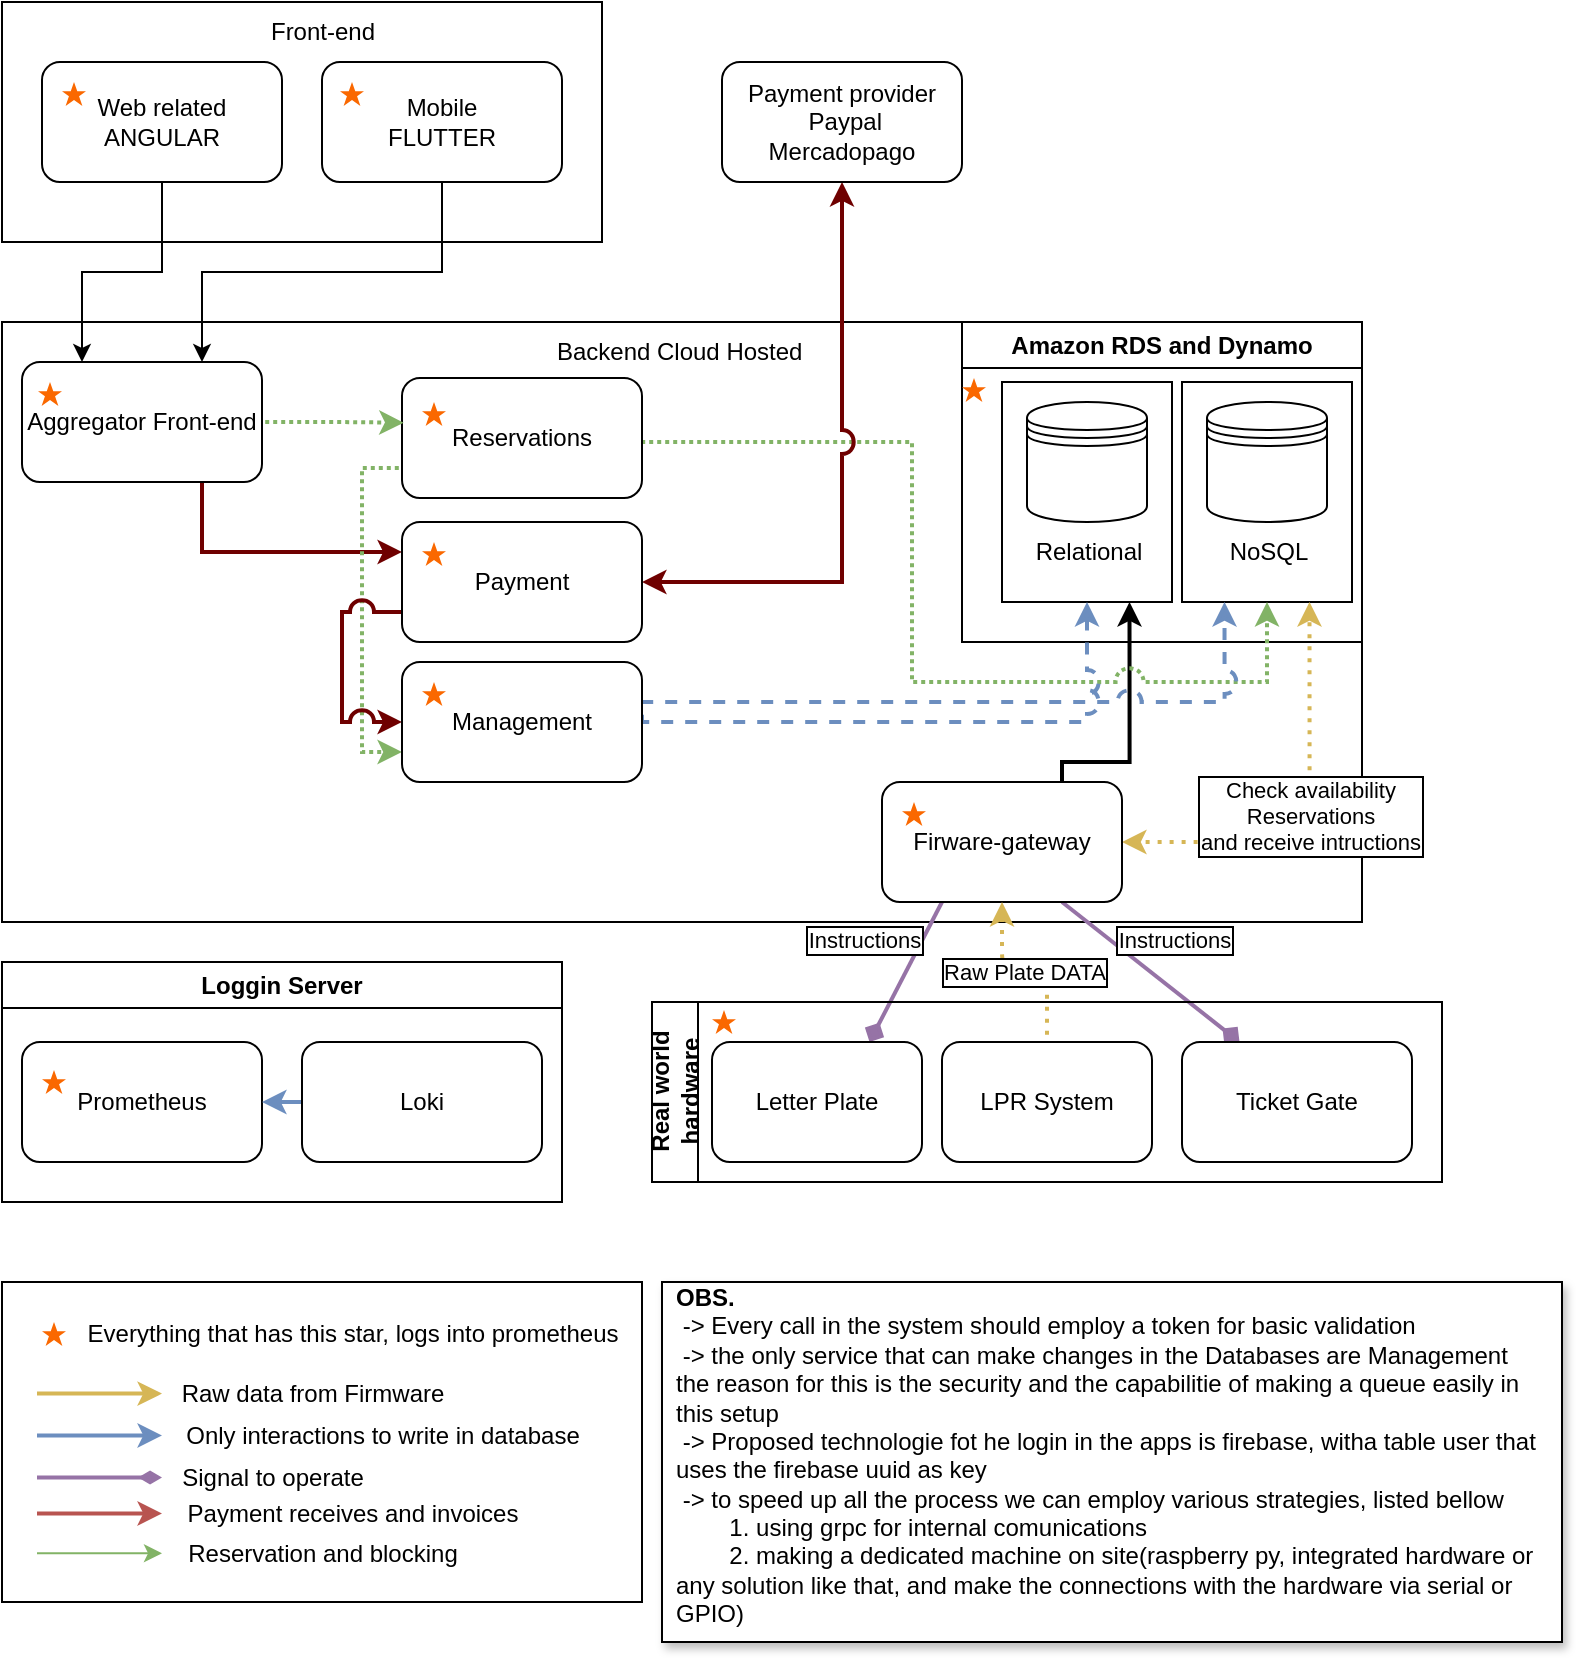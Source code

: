 <mxfile version="22.1.7" type="github">
  <diagram name="Page-1" id="v_7VePEkI7ssX9W7uE0H">
    <mxGraphModel dx="1434" dy="790" grid="1" gridSize="10" guides="1" tooltips="1" connect="1" arrows="1" fold="1" page="1" pageScale="1" pageWidth="850" pageHeight="1100" math="0" shadow="0">
      <root>
        <mxCell id="0" />
        <mxCell id="1" parent="0" />
        <mxCell id="kqzakFXrqWnNUe-mGerh-88" value="" style="rounded=0;whiteSpace=wrap;html=1;shadow=1;" vertex="1" parent="1">
          <mxGeometry x="370" y="680" width="450" height="180" as="geometry" />
        </mxCell>
        <mxCell id="kqzakFXrqWnNUe-mGerh-3" value="" style="rounded=0;whiteSpace=wrap;html=1;" vertex="1" parent="1">
          <mxGeometry x="40" y="200" width="680" height="300" as="geometry" />
        </mxCell>
        <mxCell id="kqzakFXrqWnNUe-mGerh-4" value="Backend Cloud Hosted&amp;nbsp;" style="text;html=1;align=center;verticalAlign=middle;resizable=0;points=[];autosize=1;strokeColor=none;fillColor=none;" vertex="1" parent="1">
          <mxGeometry x="305" y="200" width="150" height="30" as="geometry" />
        </mxCell>
        <mxCell id="kqzakFXrqWnNUe-mGerh-7" value="Amazon RDS and Dynamo" style="swimlane;whiteSpace=wrap;html=1;" vertex="1" parent="1">
          <mxGeometry x="520" y="200" width="200" height="160" as="geometry" />
        </mxCell>
        <mxCell id="kqzakFXrqWnNUe-mGerh-26" value="" style="rounded=0;whiteSpace=wrap;html=1;" vertex="1" parent="kqzakFXrqWnNUe-mGerh-7">
          <mxGeometry x="20" y="30" width="85" height="110" as="geometry" />
        </mxCell>
        <mxCell id="kqzakFXrqWnNUe-mGerh-27" value="" style="rounded=0;whiteSpace=wrap;html=1;" vertex="1" parent="kqzakFXrqWnNUe-mGerh-7">
          <mxGeometry x="110" y="30" width="85" height="110" as="geometry" />
        </mxCell>
        <mxCell id="kqzakFXrqWnNUe-mGerh-20" value="" style="shape=datastore;whiteSpace=wrap;html=1;" vertex="1" parent="kqzakFXrqWnNUe-mGerh-7">
          <mxGeometry x="32.5" y="40" width="60" height="60" as="geometry" />
        </mxCell>
        <mxCell id="kqzakFXrqWnNUe-mGerh-21" value="" style="shape=datastore;whiteSpace=wrap;html=1;" vertex="1" parent="kqzakFXrqWnNUe-mGerh-7">
          <mxGeometry x="122.5" y="40" width="60" height="60" as="geometry" />
        </mxCell>
        <mxCell id="kqzakFXrqWnNUe-mGerh-28" value="Relational" style="text;html=1;align=center;verticalAlign=middle;resizable=0;points=[];autosize=1;strokeColor=none;fillColor=none;" vertex="1" parent="kqzakFXrqWnNUe-mGerh-7">
          <mxGeometry x="22.5" y="100" width="80" height="30" as="geometry" />
        </mxCell>
        <mxCell id="kqzakFXrqWnNUe-mGerh-29" value="NoSQL" style="text;html=1;align=center;verticalAlign=middle;resizable=0;points=[];autosize=1;strokeColor=none;fillColor=none;" vertex="1" parent="kqzakFXrqWnNUe-mGerh-7">
          <mxGeometry x="122.5" y="100" width="60" height="30" as="geometry" />
        </mxCell>
        <mxCell id="kqzakFXrqWnNUe-mGerh-8" value="Loggin Server" style="swimlane;whiteSpace=wrap;html=1;" vertex="1" parent="1">
          <mxGeometry x="40" y="520" width="280" height="120" as="geometry" />
        </mxCell>
        <mxCell id="kqzakFXrqWnNUe-mGerh-9" value="Prometheus" style="rounded=1;whiteSpace=wrap;html=1;" vertex="1" parent="kqzakFXrqWnNUe-mGerh-8">
          <mxGeometry x="10" y="40" width="120" height="60" as="geometry" />
        </mxCell>
        <mxCell id="kqzakFXrqWnNUe-mGerh-15" style="edgeStyle=orthogonalEdgeStyle;rounded=0;orthogonalLoop=1;jettySize=auto;html=1;exitX=0;exitY=0.5;exitDx=0;exitDy=0;entryX=1;entryY=0.5;entryDx=0;entryDy=0;strokeWidth=2;fillColor=#dae8fc;strokeColor=#6c8ebf;" edge="1" parent="kqzakFXrqWnNUe-mGerh-8" source="kqzakFXrqWnNUe-mGerh-10" target="kqzakFXrqWnNUe-mGerh-9">
          <mxGeometry relative="1" as="geometry" />
        </mxCell>
        <mxCell id="kqzakFXrqWnNUe-mGerh-10" value="Loki" style="rounded=1;whiteSpace=wrap;html=1;" vertex="1" parent="kqzakFXrqWnNUe-mGerh-8">
          <mxGeometry x="150" y="40" width="120" height="60" as="geometry" />
        </mxCell>
        <mxCell id="kqzakFXrqWnNUe-mGerh-16" value="" style="html=1;verticalLabelPosition=bottom;labelBackgroundColor=#ffffff;verticalAlign=top;shadow=0;dashed=0;strokeWidth=2;shape=mxgraph.ios7.misc.star;fillColor=#fa6800;strokeColor=#C73500;sketch=0;fontColor=#000000;" vertex="1" parent="kqzakFXrqWnNUe-mGerh-8">
          <mxGeometry x="20" y="54" width="12" height="12" as="geometry" />
        </mxCell>
        <mxCell id="kqzakFXrqWnNUe-mGerh-17" value="" style="rounded=0;whiteSpace=wrap;html=1;" vertex="1" parent="1">
          <mxGeometry x="40" y="680" width="320" height="160" as="geometry" />
        </mxCell>
        <mxCell id="kqzakFXrqWnNUe-mGerh-18" value="" style="html=1;verticalLabelPosition=bottom;labelBackgroundColor=#ffffff;verticalAlign=top;shadow=0;dashed=0;strokeWidth=2;shape=mxgraph.ios7.misc.star;fillColor=#fa6800;strokeColor=#C73500;sketch=0;fontColor=#000000;" vertex="1" parent="1">
          <mxGeometry x="60" y="700" width="12" height="12" as="geometry" />
        </mxCell>
        <mxCell id="kqzakFXrqWnNUe-mGerh-19" value="Everything that has this star, logs into prometheus" style="text;html=1;align=center;verticalAlign=middle;resizable=0;points=[];autosize=1;strokeColor=none;fillColor=none;" vertex="1" parent="1">
          <mxGeometry x="70" y="691" width="290" height="30" as="geometry" />
        </mxCell>
        <mxCell id="kqzakFXrqWnNUe-mGerh-72" style="edgeStyle=orthogonalEdgeStyle;rounded=0;orthogonalLoop=1;jettySize=auto;html=1;exitX=0.75;exitY=1;exitDx=0;exitDy=0;entryX=0;entryY=0.25;entryDx=0;entryDy=0;fillColor=#a20025;strokeColor=#6F0000;strokeWidth=2;jumpStyle=arc;jumpSize=10;" edge="1" parent="1" source="kqzakFXrqWnNUe-mGerh-31" target="kqzakFXrqWnNUe-mGerh-51">
          <mxGeometry relative="1" as="geometry" />
        </mxCell>
        <mxCell id="kqzakFXrqWnNUe-mGerh-31" value="Aggregator Front-end" style="rounded=1;whiteSpace=wrap;html=1;" vertex="1" parent="1">
          <mxGeometry x="50" y="220" width="120" height="60" as="geometry" />
        </mxCell>
        <mxCell id="kqzakFXrqWnNUe-mGerh-44" value="Check availability&lt;br&gt;Reservations&lt;br&gt;and receive intructions" style="edgeStyle=orthogonalEdgeStyle;rounded=1;orthogonalLoop=1;jettySize=auto;html=1;exitX=1;exitY=0.5;exitDx=0;exitDy=0;entryX=0.75;entryY=1;entryDx=0;entryDy=0;strokeWidth=2;fillColor=#fff2cc;strokeColor=#d6b656;startArrow=classic;startFill=1;labelBorderColor=default;dashed=1;dashPattern=1 2;flowAnimation=1;" edge="1" parent="1" source="kqzakFXrqWnNUe-mGerh-32" target="kqzakFXrqWnNUe-mGerh-27">
          <mxGeometry relative="1" as="geometry" />
        </mxCell>
        <mxCell id="kqzakFXrqWnNUe-mGerh-46" value="Instructions" style="rounded=1;orthogonalLoop=1;jettySize=auto;html=1;exitX=0.25;exitY=1;exitDx=0;exitDy=0;entryX=0.75;entryY=0;entryDx=0;entryDy=0;strokeWidth=2;fillColor=#e1d5e7;strokeColor=#9673a6;endArrow=diamond;endFill=1;labelBorderColor=default;" edge="1" parent="1" source="kqzakFXrqWnNUe-mGerh-32" target="kqzakFXrqWnNUe-mGerh-45">
          <mxGeometry x="-0.118" y="-26" relative="1" as="geometry">
            <mxPoint as="offset" />
          </mxGeometry>
        </mxCell>
        <mxCell id="kqzakFXrqWnNUe-mGerh-47" value="Instructions" style="rounded=0;orthogonalLoop=1;jettySize=auto;html=1;exitX=0.75;exitY=1;exitDx=0;exitDy=0;entryX=0.25;entryY=0;entryDx=0;entryDy=0;fillColor=#e1d5e7;strokeColor=#9673a6;strokeWidth=2;endArrow=diamond;endFill=1;labelBorderColor=default;" edge="1" parent="1" source="kqzakFXrqWnNUe-mGerh-32" target="kqzakFXrqWnNUe-mGerh-6">
          <mxGeometry x="-0.015" y="20" relative="1" as="geometry">
            <mxPoint as="offset" />
          </mxGeometry>
        </mxCell>
        <mxCell id="kqzakFXrqWnNUe-mGerh-49" style="edgeStyle=orthogonalEdgeStyle;rounded=0;orthogonalLoop=1;jettySize=auto;html=1;exitX=0.75;exitY=0;exitDx=0;exitDy=0;entryX=0.75;entryY=1;entryDx=0;entryDy=0;strokeWidth=2;" edge="1" parent="1" source="kqzakFXrqWnNUe-mGerh-32" target="kqzakFXrqWnNUe-mGerh-26">
          <mxGeometry relative="1" as="geometry">
            <Array as="points">
              <mxPoint x="570" y="420" />
              <mxPoint x="604" y="420" />
            </Array>
          </mxGeometry>
        </mxCell>
        <mxCell id="kqzakFXrqWnNUe-mGerh-32" value="Firware-gateway" style="rounded=1;whiteSpace=wrap;html=1;" vertex="1" parent="1">
          <mxGeometry x="480" y="430" width="120" height="60" as="geometry" />
        </mxCell>
        <mxCell id="kqzakFXrqWnNUe-mGerh-33" value="" style="rounded=0;whiteSpace=wrap;html=1;" vertex="1" parent="1">
          <mxGeometry x="40" y="40" width="300" height="120" as="geometry" />
        </mxCell>
        <mxCell id="kqzakFXrqWnNUe-mGerh-34" value="Front-end" style="text;html=1;align=center;verticalAlign=middle;resizable=0;points=[];autosize=1;strokeColor=none;fillColor=none;" vertex="1" parent="1">
          <mxGeometry x="160" y="40" width="80" height="30" as="geometry" />
        </mxCell>
        <mxCell id="kqzakFXrqWnNUe-mGerh-53" style="edgeStyle=orthogonalEdgeStyle;rounded=0;orthogonalLoop=1;jettySize=auto;html=1;exitX=0.5;exitY=1;exitDx=0;exitDy=0;entryX=0.25;entryY=0;entryDx=0;entryDy=0;" edge="1" parent="1" source="kqzakFXrqWnNUe-mGerh-35" target="kqzakFXrqWnNUe-mGerh-31">
          <mxGeometry relative="1" as="geometry" />
        </mxCell>
        <mxCell id="kqzakFXrqWnNUe-mGerh-35" value="Web related&lt;br&gt;ANGULAR" style="rounded=1;whiteSpace=wrap;html=1;" vertex="1" parent="1">
          <mxGeometry x="60" y="70" width="120" height="60" as="geometry" />
        </mxCell>
        <mxCell id="kqzakFXrqWnNUe-mGerh-54" style="edgeStyle=orthogonalEdgeStyle;rounded=0;orthogonalLoop=1;jettySize=auto;html=1;exitX=0.5;exitY=1;exitDx=0;exitDy=0;entryX=0.75;entryY=0;entryDx=0;entryDy=0;" edge="1" parent="1" source="kqzakFXrqWnNUe-mGerh-36" target="kqzakFXrqWnNUe-mGerh-31">
          <mxGeometry relative="1" as="geometry" />
        </mxCell>
        <mxCell id="kqzakFXrqWnNUe-mGerh-36" value="Mobile&lt;br&gt;FLUTTER" style="rounded=1;whiteSpace=wrap;html=1;" vertex="1" parent="1">
          <mxGeometry x="200" y="70" width="120" height="60" as="geometry" />
        </mxCell>
        <mxCell id="kqzakFXrqWnNUe-mGerh-37" value="Raw Plate DATA" style="edgeStyle=orthogonalEdgeStyle;rounded=1;orthogonalLoop=1;jettySize=auto;html=1;exitX=0.5;exitY=0;exitDx=0;exitDy=0;entryX=0.5;entryY=1;entryDx=0;entryDy=0;strokeWidth=2;fillColor=#fff2cc;strokeColor=#d6b656;labelBorderColor=default;dashed=1;dashPattern=1 2;flowAnimation=1;" edge="1" parent="1" source="kqzakFXrqWnNUe-mGerh-1" target="kqzakFXrqWnNUe-mGerh-32">
          <mxGeometry relative="1" as="geometry" />
        </mxCell>
        <mxCell id="kqzakFXrqWnNUe-mGerh-40" value="Real world hardware" style="swimlane;horizontal=0;whiteSpace=wrap;html=1;" vertex="1" parent="1">
          <mxGeometry x="365" y="540" width="395" height="90" as="geometry" />
        </mxCell>
        <mxCell id="kqzakFXrqWnNUe-mGerh-6" value="Ticket Gate" style="rounded=1;whiteSpace=wrap;html=1;" vertex="1" parent="kqzakFXrqWnNUe-mGerh-40">
          <mxGeometry x="265" y="20" width="115" height="60" as="geometry" />
        </mxCell>
        <mxCell id="kqzakFXrqWnNUe-mGerh-1" value="LPR System" style="rounded=1;whiteSpace=wrap;html=1;" vertex="1" parent="kqzakFXrqWnNUe-mGerh-40">
          <mxGeometry x="145" y="20" width="105" height="60" as="geometry" />
        </mxCell>
        <mxCell id="kqzakFXrqWnNUe-mGerh-45" value="Letter Plate" style="rounded=1;whiteSpace=wrap;html=1;" vertex="1" parent="kqzakFXrqWnNUe-mGerh-40">
          <mxGeometry x="30" y="20" width="105" height="60" as="geometry" />
        </mxCell>
        <mxCell id="kqzakFXrqWnNUe-mGerh-70" value="" style="html=1;verticalLabelPosition=bottom;labelBackgroundColor=#ffffff;verticalAlign=top;shadow=0;dashed=0;strokeWidth=2;shape=mxgraph.ios7.misc.star;fillColor=#fa6800;strokeColor=#C73500;sketch=0;fontColor=#000000;" vertex="1" parent="kqzakFXrqWnNUe-mGerh-40">
          <mxGeometry x="30" y="4" width="12" height="12" as="geometry" />
        </mxCell>
        <mxCell id="kqzakFXrqWnNUe-mGerh-56" style="edgeStyle=orthogonalEdgeStyle;rounded=0;orthogonalLoop=1;jettySize=auto;html=1;exitX=1;exitY=0.5;exitDx=0;exitDy=0;entryX=0.5;entryY=1;entryDx=0;entryDy=0;jumpStyle=arc;jumpSize=12;fillColor=#d5e8d4;strokeColor=#82b366;strokeWidth=2;dashed=1;dashPattern=1 1;flowAnimation=1;" edge="1" parent="1" source="kqzakFXrqWnNUe-mGerh-50" target="kqzakFXrqWnNUe-mGerh-27">
          <mxGeometry relative="1" as="geometry">
            <Array as="points">
              <mxPoint x="495" y="260" />
              <mxPoint x="495" y="380" />
              <mxPoint x="673" y="380" />
            </Array>
          </mxGeometry>
        </mxCell>
        <mxCell id="kqzakFXrqWnNUe-mGerh-57" style="edgeStyle=orthogonalEdgeStyle;rounded=0;orthogonalLoop=1;jettySize=auto;html=1;exitX=0;exitY=0.75;exitDx=0;exitDy=0;entryX=0;entryY=0.75;entryDx=0;entryDy=0;fillColor=#d5e8d4;strokeColor=#82b366;strokeWidth=2;dashed=1;dashPattern=1 1;flowAnimation=1;" edge="1" parent="1" source="kqzakFXrqWnNUe-mGerh-50" target="kqzakFXrqWnNUe-mGerh-52">
          <mxGeometry relative="1" as="geometry" />
        </mxCell>
        <mxCell id="kqzakFXrqWnNUe-mGerh-50" value="Reservations" style="rounded=1;whiteSpace=wrap;html=1;" vertex="1" parent="1">
          <mxGeometry x="240" y="228" width="120" height="60" as="geometry" />
        </mxCell>
        <mxCell id="kqzakFXrqWnNUe-mGerh-61" style="edgeStyle=orthogonalEdgeStyle;rounded=0;orthogonalLoop=1;jettySize=auto;html=1;exitX=1;exitY=0.5;exitDx=0;exitDy=0;entryX=0.5;entryY=1;entryDx=0;entryDy=0;jumpStyle=arc;jumpSize=10;fillColor=#a20025;strokeColor=#6F0000;strokeWidth=2;startArrow=classic;startFill=1;" edge="1" parent="1" source="kqzakFXrqWnNUe-mGerh-51" target="kqzakFXrqWnNUe-mGerh-60">
          <mxGeometry relative="1" as="geometry" />
        </mxCell>
        <mxCell id="kqzakFXrqWnNUe-mGerh-62" style="edgeStyle=orthogonalEdgeStyle;rounded=0;orthogonalLoop=1;jettySize=auto;html=1;exitX=0;exitY=0.75;exitDx=0;exitDy=0;entryX=0;entryY=0.5;entryDx=0;entryDy=0;jumpStyle=arc;jumpSize=10;fillColor=#a20025;strokeColor=#6F0000;strokeWidth=2;" edge="1" parent="1" source="kqzakFXrqWnNUe-mGerh-51" target="kqzakFXrqWnNUe-mGerh-52">
          <mxGeometry relative="1" as="geometry">
            <Array as="points">
              <mxPoint x="210" y="345" />
              <mxPoint x="210" y="400" />
            </Array>
          </mxGeometry>
        </mxCell>
        <mxCell id="kqzakFXrqWnNUe-mGerh-51" value="Payment" style="rounded=1;whiteSpace=wrap;html=1;" vertex="1" parent="1">
          <mxGeometry x="240" y="300" width="120" height="60" as="geometry" />
        </mxCell>
        <mxCell id="kqzakFXrqWnNUe-mGerh-58" style="edgeStyle=orthogonalEdgeStyle;rounded=0;orthogonalLoop=1;jettySize=auto;html=1;exitX=1;exitY=0.5;exitDx=0;exitDy=0;entryX=0.25;entryY=1;entryDx=0;entryDy=0;jumpStyle=arc;jumpSize=10;strokeWidth=2;fillColor=#dae8fc;strokeColor=#6c8ebf;dashed=1;flowAnimation=1;" edge="1" parent="1" source="kqzakFXrqWnNUe-mGerh-52" target="kqzakFXrqWnNUe-mGerh-27">
          <mxGeometry relative="1" as="geometry">
            <Array as="points">
              <mxPoint x="360" y="390" />
              <mxPoint x="651" y="390" />
            </Array>
          </mxGeometry>
        </mxCell>
        <mxCell id="kqzakFXrqWnNUe-mGerh-59" style="edgeStyle=orthogonalEdgeStyle;rounded=0;orthogonalLoop=1;jettySize=auto;html=1;exitX=1;exitY=0.5;exitDx=0;exitDy=0;entryX=0.5;entryY=1;entryDx=0;entryDy=0;jumpStyle=arc;jumpSize=10;strokeWidth=2;fillColor=#dae8fc;strokeColor=#6c8ebf;dashed=1;flowAnimation=1;" edge="1" parent="1" source="kqzakFXrqWnNUe-mGerh-52" target="kqzakFXrqWnNUe-mGerh-26">
          <mxGeometry relative="1" as="geometry" />
        </mxCell>
        <mxCell id="kqzakFXrqWnNUe-mGerh-52" value="Management" style="rounded=1;whiteSpace=wrap;html=1;" vertex="1" parent="1">
          <mxGeometry x="240" y="370" width="120" height="60" as="geometry" />
        </mxCell>
        <mxCell id="kqzakFXrqWnNUe-mGerh-60" value="Payment provider&lt;br&gt;&amp;nbsp;Paypal&lt;br&gt;Mercadopago" style="rounded=1;whiteSpace=wrap;html=1;" vertex="1" parent="1">
          <mxGeometry x="400" y="70" width="120" height="60" as="geometry" />
        </mxCell>
        <mxCell id="kqzakFXrqWnNUe-mGerh-63" value="" style="html=1;verticalLabelPosition=bottom;labelBackgroundColor=#ffffff;verticalAlign=top;shadow=0;dashed=0;strokeWidth=2;shape=mxgraph.ios7.misc.star;fillColor=#fa6800;strokeColor=#C73500;sketch=0;fontColor=#000000;" vertex="1" parent="1">
          <mxGeometry x="250" y="240" width="12" height="12" as="geometry" />
        </mxCell>
        <mxCell id="kqzakFXrqWnNUe-mGerh-64" value="" style="html=1;verticalLabelPosition=bottom;labelBackgroundColor=#ffffff;verticalAlign=top;shadow=0;dashed=0;strokeWidth=2;shape=mxgraph.ios7.misc.star;fillColor=#fa6800;strokeColor=#C73500;sketch=0;fontColor=#000000;" vertex="1" parent="1">
          <mxGeometry x="250" y="310" width="12" height="12" as="geometry" />
        </mxCell>
        <mxCell id="kqzakFXrqWnNUe-mGerh-65" value="" style="html=1;verticalLabelPosition=bottom;labelBackgroundColor=#ffffff;verticalAlign=top;shadow=0;dashed=0;strokeWidth=2;shape=mxgraph.ios7.misc.star;fillColor=#fa6800;strokeColor=#C73500;sketch=0;fontColor=#000000;" vertex="1" parent="1">
          <mxGeometry x="250" y="380" width="12" height="12" as="geometry" />
        </mxCell>
        <mxCell id="kqzakFXrqWnNUe-mGerh-66" value="" style="html=1;verticalLabelPosition=bottom;labelBackgroundColor=#ffffff;verticalAlign=top;shadow=0;dashed=0;strokeWidth=2;shape=mxgraph.ios7.misc.star;fillColor=#fa6800;strokeColor=#C73500;sketch=0;fontColor=#000000;" vertex="1" parent="1">
          <mxGeometry x="58" y="230" width="12" height="12" as="geometry" />
        </mxCell>
        <mxCell id="kqzakFXrqWnNUe-mGerh-67" value="" style="html=1;verticalLabelPosition=bottom;labelBackgroundColor=#ffffff;verticalAlign=top;shadow=0;dashed=0;strokeWidth=2;shape=mxgraph.ios7.misc.star;fillColor=#fa6800;strokeColor=#C73500;sketch=0;fontColor=#000000;" vertex="1" parent="1">
          <mxGeometry x="70" y="80" width="12" height="12" as="geometry" />
        </mxCell>
        <mxCell id="kqzakFXrqWnNUe-mGerh-68" value="" style="html=1;verticalLabelPosition=bottom;labelBackgroundColor=#ffffff;verticalAlign=top;shadow=0;dashed=0;strokeWidth=2;shape=mxgraph.ios7.misc.star;fillColor=#fa6800;strokeColor=#C73500;sketch=0;fontColor=#000000;" vertex="1" parent="1">
          <mxGeometry x="209" y="80" width="12" height="12" as="geometry" />
        </mxCell>
        <mxCell id="kqzakFXrqWnNUe-mGerh-69" value="" style="html=1;verticalLabelPosition=bottom;labelBackgroundColor=#ffffff;verticalAlign=top;shadow=0;dashed=0;strokeWidth=2;shape=mxgraph.ios7.misc.star;fillColor=#fa6800;strokeColor=#C73500;sketch=0;fontColor=#000000;" vertex="1" parent="1">
          <mxGeometry x="490" y="440" width="12" height="12" as="geometry" />
        </mxCell>
        <mxCell id="kqzakFXrqWnNUe-mGerh-71" value="" style="html=1;verticalLabelPosition=bottom;labelBackgroundColor=#ffffff;verticalAlign=top;shadow=0;dashed=0;strokeWidth=2;shape=mxgraph.ios7.misc.star;fillColor=#fa6800;strokeColor=#C73500;sketch=0;fontColor=#000000;" vertex="1" parent="1">
          <mxGeometry x="520" y="228" width="12" height="12" as="geometry" />
        </mxCell>
        <mxCell id="kqzakFXrqWnNUe-mGerh-73" style="edgeStyle=orthogonalEdgeStyle;rounded=0;orthogonalLoop=1;jettySize=auto;html=1;exitX=1;exitY=0.5;exitDx=0;exitDy=0;entryX=0.007;entryY=0.372;entryDx=0;entryDy=0;entryPerimeter=0;fillColor=#d5e8d4;strokeColor=#82b366;strokeWidth=2;dashed=1;dashPattern=1 1;flowAnimation=1;" edge="1" parent="1" source="kqzakFXrqWnNUe-mGerh-31" target="kqzakFXrqWnNUe-mGerh-50">
          <mxGeometry relative="1" as="geometry" />
        </mxCell>
        <mxCell id="kqzakFXrqWnNUe-mGerh-75" value="Raw data from Firmware" style="text;html=1;align=center;verticalAlign=middle;resizable=0;points=[];autosize=1;strokeColor=none;fillColor=none;" vertex="1" parent="1">
          <mxGeometry x="120" y="721" width="150" height="30" as="geometry" />
        </mxCell>
        <mxCell id="kqzakFXrqWnNUe-mGerh-76" value="" style="endArrow=classic;html=1;rounded=0;fillColor=#fff2cc;strokeColor=#d6b656;strokeWidth=2;" edge="1" parent="1">
          <mxGeometry width="50" height="50" relative="1" as="geometry">
            <mxPoint x="57.5" y="735.8" as="sourcePoint" />
            <mxPoint x="120" y="735.8" as="targetPoint" />
          </mxGeometry>
        </mxCell>
        <mxCell id="kqzakFXrqWnNUe-mGerh-78" value="" style="endArrow=classic;html=1;rounded=0;fillColor=#dae8fc;strokeColor=#6c8ebf;strokeWidth=2;" edge="1" parent="1">
          <mxGeometry width="50" height="50" relative="1" as="geometry">
            <mxPoint x="57.5" y="756.71" as="sourcePoint" />
            <mxPoint x="120" y="756.71" as="targetPoint" />
            <Array as="points">
              <mxPoint x="80" y="756.71" />
            </Array>
          </mxGeometry>
        </mxCell>
        <mxCell id="kqzakFXrqWnNUe-mGerh-79" value="" style="endArrow=diamondThin;html=1;rounded=0;fillColor=#e1d5e7;strokeColor=#9673a6;strokeWidth=2;endFill=1;" edge="1" parent="1">
          <mxGeometry width="50" height="50" relative="1" as="geometry">
            <mxPoint x="57.5" y="777.71" as="sourcePoint" />
            <mxPoint x="120" y="777.71" as="targetPoint" />
          </mxGeometry>
        </mxCell>
        <mxCell id="kqzakFXrqWnNUe-mGerh-80" value="" style="endArrow=classic;html=1;rounded=0;fillColor=#f8cecc;strokeColor=#b85450;strokeWidth=2;" edge="1" parent="1">
          <mxGeometry width="50" height="50" relative="1" as="geometry">
            <mxPoint x="57.5" y="795.71" as="sourcePoint" />
            <mxPoint x="120" y="795.71" as="targetPoint" />
          </mxGeometry>
        </mxCell>
        <mxCell id="kqzakFXrqWnNUe-mGerh-81" value="Only interactions to write in database" style="text;html=1;align=center;verticalAlign=middle;resizable=0;points=[];autosize=1;strokeColor=none;fillColor=none;" vertex="1" parent="1">
          <mxGeometry x="120" y="742" width="220" height="30" as="geometry" />
        </mxCell>
        <mxCell id="kqzakFXrqWnNUe-mGerh-83" value="Signal to operate" style="text;html=1;align=center;verticalAlign=middle;resizable=0;points=[];autosize=1;strokeColor=none;fillColor=none;" vertex="1" parent="1">
          <mxGeometry x="120" y="763" width="110" height="30" as="geometry" />
        </mxCell>
        <mxCell id="kqzakFXrqWnNUe-mGerh-84" value="Payment receives and invoices" style="text;html=1;align=center;verticalAlign=middle;resizable=0;points=[];autosize=1;strokeColor=none;fillColor=none;" vertex="1" parent="1">
          <mxGeometry x="120" y="781" width="190" height="30" as="geometry" />
        </mxCell>
        <mxCell id="kqzakFXrqWnNUe-mGerh-85" value="" style="endArrow=classic;html=1;rounded=0;fillColor=#d5e8d4;strokeColor=#82b366;" edge="1" parent="1">
          <mxGeometry width="50" height="50" relative="1" as="geometry">
            <mxPoint x="57.5" y="815.66" as="sourcePoint" />
            <mxPoint x="120" y="815.66" as="targetPoint" />
          </mxGeometry>
        </mxCell>
        <mxCell id="kqzakFXrqWnNUe-mGerh-86" value="Reservation and blocking" style="text;html=1;align=center;verticalAlign=middle;resizable=0;points=[];autosize=1;strokeColor=none;fillColor=none;" vertex="1" parent="1">
          <mxGeometry x="120" y="801" width="160" height="30" as="geometry" />
        </mxCell>
        <mxCell id="kqzakFXrqWnNUe-mGerh-87" value="&lt;div style=&quot;&quot;&gt;&lt;b style=&quot;background-color: initial;&quot;&gt;OBS.&lt;/b&gt;&lt;/div&gt;&lt;div style=&quot;&quot;&gt;&lt;b style=&quot;background-color: initial;&quot;&gt;&amp;nbsp;&lt;/b&gt;&lt;span style=&quot;background-color: initial;&quot;&gt;-&amp;gt; Every call in the system should employ a token for basic validation&lt;/span&gt;&lt;/div&gt;&lt;div style=&quot;&quot;&gt;&lt;span style=&quot;background-color: initial;&quot;&gt;&amp;nbsp;-&amp;gt; the only service that can make changes in the Databases are Management&lt;/span&gt;&lt;/div&gt;&lt;div style=&quot;&quot;&gt;the reason for this is the security and the capabilitie of making a queue easily in this setup&lt;/div&gt;&lt;div style=&quot;&quot;&gt;&amp;nbsp;-&amp;gt; Proposed technologie fot he login in the apps is firebase, witha table user that uses the firebase uuid as key&lt;/div&gt;&lt;div style=&quot;&quot;&gt;&amp;nbsp;-&amp;gt; to speed up all the process we can employ various strategies, listed bellow&lt;/div&gt;&lt;div style=&quot;&quot;&gt;&lt;span style=&quot;white-space: pre;&quot;&gt;&#x9;&lt;/span&gt;1. using grpc for internal comunications&lt;br&gt;&lt;/div&gt;&lt;div style=&quot;&quot;&gt;&lt;span style=&quot;white-space: pre;&quot;&gt;&#x9;&lt;/span&gt;2. making a dedicated machine on site(raspberry py, integrated hardware or any solution like that, and make the connections with the hardware via serial or GPIO)&lt;br&gt;&lt;/div&gt;&lt;div style=&quot;&quot;&gt;&lt;span style=&quot;white-space: pre;&quot;&gt;&#x9;&lt;/span&gt;&lt;br&gt;&lt;/div&gt;" style="text;html=1;strokeColor=none;fillColor=none;align=left;verticalAlign=middle;whiteSpace=wrap;rounded=0;" vertex="1" parent="1">
          <mxGeometry x="375" y="700" width="440" height="148" as="geometry" />
        </mxCell>
      </root>
    </mxGraphModel>
  </diagram>
</mxfile>
